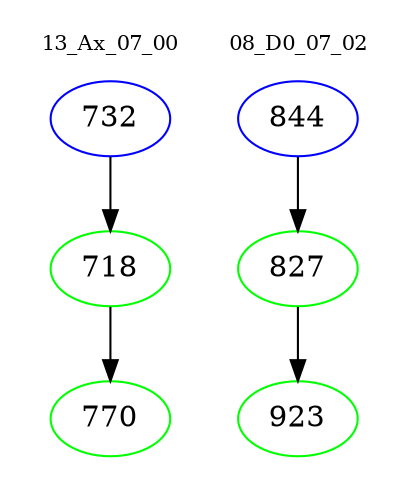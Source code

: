digraph{
subgraph cluster_0 {
color = white
label = "13_Ax_07_00";
fontsize=10;
T0_732 [label="732", color="blue"]
T0_732 -> T0_718 [color="black"]
T0_718 [label="718", color="green"]
T0_718 -> T0_770 [color="black"]
T0_770 [label="770", color="green"]
}
subgraph cluster_1 {
color = white
label = "08_D0_07_02";
fontsize=10;
T1_844 [label="844", color="blue"]
T1_844 -> T1_827 [color="black"]
T1_827 [label="827", color="green"]
T1_827 -> T1_923 [color="black"]
T1_923 [label="923", color="green"]
}
}
